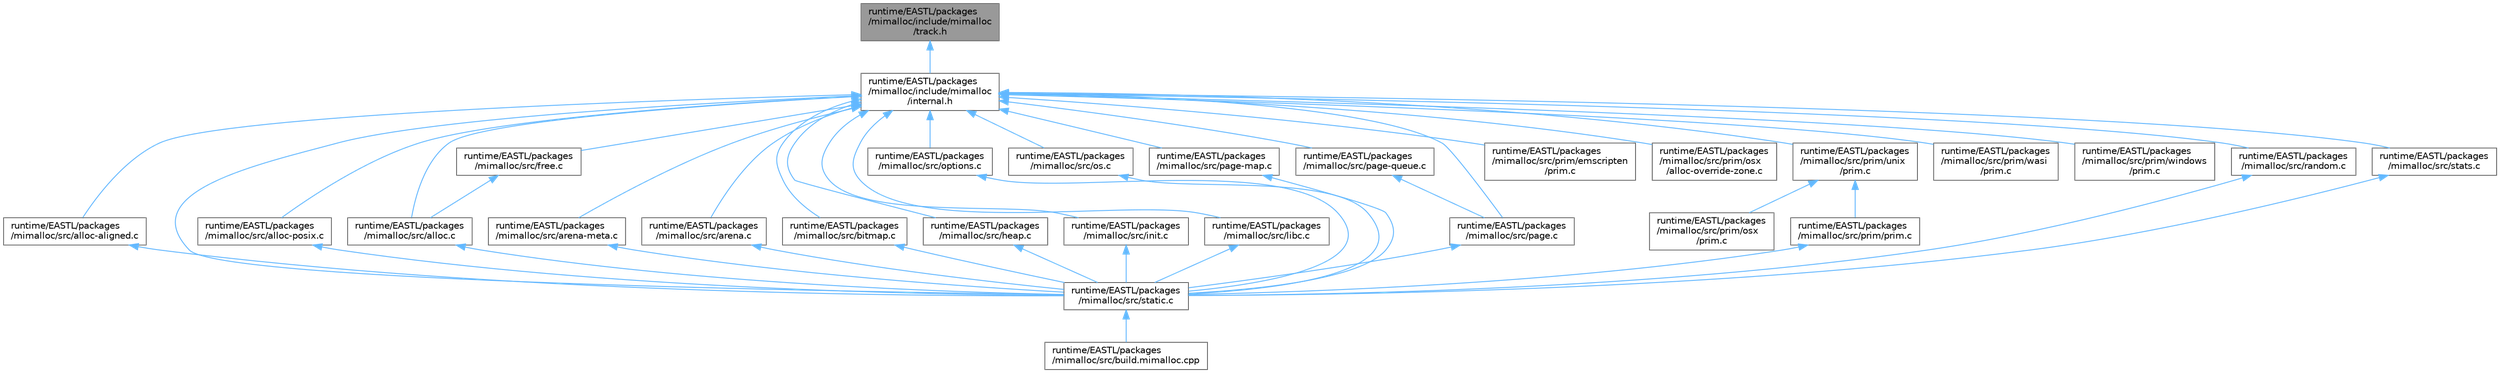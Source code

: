 digraph "runtime/EASTL/packages/mimalloc/include/mimalloc/track.h"
{
 // LATEX_PDF_SIZE
  bgcolor="transparent";
  edge [fontname=Helvetica,fontsize=10,labelfontname=Helvetica,labelfontsize=10];
  node [fontname=Helvetica,fontsize=10,shape=box,height=0.2,width=0.4];
  Node1 [id="Node000001",label="runtime/EASTL/packages\l/mimalloc/include/mimalloc\l/track.h",height=0.2,width=0.4,color="gray40", fillcolor="grey60", style="filled", fontcolor="black",tooltip=" "];
  Node1 -> Node2 [id="edge46_Node000001_Node000002",dir="back",color="steelblue1",style="solid",tooltip=" "];
  Node2 [id="Node000002",label="runtime/EASTL/packages\l/mimalloc/include/mimalloc\l/internal.h",height=0.2,width=0.4,color="grey40", fillcolor="white", style="filled",URL="$_e_a_s_t_l_2packages_2mimalloc_2include_2mimalloc_2internal_8h.html",tooltip=" "];
  Node2 -> Node3 [id="edge47_Node000002_Node000003",dir="back",color="steelblue1",style="solid",tooltip=" "];
  Node3 [id="Node000003",label="runtime/EASTL/packages\l/mimalloc/src/alloc-aligned.c",height=0.2,width=0.4,color="grey40", fillcolor="white", style="filled",URL="$alloc-aligned_8c.html",tooltip=" "];
  Node3 -> Node4 [id="edge48_Node000003_Node000004",dir="back",color="steelblue1",style="solid",tooltip=" "];
  Node4 [id="Node000004",label="runtime/EASTL/packages\l/mimalloc/src/static.c",height=0.2,width=0.4,color="grey40", fillcolor="white", style="filled",URL="$static_8c.html",tooltip=" "];
  Node4 -> Node5 [id="edge49_Node000004_Node000005",dir="back",color="steelblue1",style="solid",tooltip=" "];
  Node5 [id="Node000005",label="runtime/EASTL/packages\l/mimalloc/src/build.mimalloc.cpp",height=0.2,width=0.4,color="grey40", fillcolor="white", style="filled",URL="$build_8mimalloc_8cpp.html",tooltip=" "];
  Node2 -> Node6 [id="edge50_Node000002_Node000006",dir="back",color="steelblue1",style="solid",tooltip=" "];
  Node6 [id="Node000006",label="runtime/EASTL/packages\l/mimalloc/src/alloc-posix.c",height=0.2,width=0.4,color="grey40", fillcolor="white", style="filled",URL="$alloc-posix_8c.html",tooltip=" "];
  Node6 -> Node4 [id="edge51_Node000006_Node000004",dir="back",color="steelblue1",style="solid",tooltip=" "];
  Node2 -> Node7 [id="edge52_Node000002_Node000007",dir="back",color="steelblue1",style="solid",tooltip=" "];
  Node7 [id="Node000007",label="runtime/EASTL/packages\l/mimalloc/src/alloc.c",height=0.2,width=0.4,color="grey40", fillcolor="white", style="filled",URL="$alloc_8c.html",tooltip=" "];
  Node7 -> Node4 [id="edge53_Node000007_Node000004",dir="back",color="steelblue1",style="solid",tooltip=" "];
  Node2 -> Node8 [id="edge54_Node000002_Node000008",dir="back",color="steelblue1",style="solid",tooltip=" "];
  Node8 [id="Node000008",label="runtime/EASTL/packages\l/mimalloc/src/arena-meta.c",height=0.2,width=0.4,color="grey40", fillcolor="white", style="filled",URL="$arena-meta_8c.html",tooltip=" "];
  Node8 -> Node4 [id="edge55_Node000008_Node000004",dir="back",color="steelblue1",style="solid",tooltip=" "];
  Node2 -> Node9 [id="edge56_Node000002_Node000009",dir="back",color="steelblue1",style="solid",tooltip=" "];
  Node9 [id="Node000009",label="runtime/EASTL/packages\l/mimalloc/src/arena.c",height=0.2,width=0.4,color="grey40", fillcolor="white", style="filled",URL="$arena_8c.html",tooltip=" "];
  Node9 -> Node4 [id="edge57_Node000009_Node000004",dir="back",color="steelblue1",style="solid",tooltip=" "];
  Node2 -> Node10 [id="edge58_Node000002_Node000010",dir="back",color="steelblue1",style="solid",tooltip=" "];
  Node10 [id="Node000010",label="runtime/EASTL/packages\l/mimalloc/src/bitmap.c",height=0.2,width=0.4,color="grey40", fillcolor="white", style="filled",URL="$bitmap_8c.html",tooltip=" "];
  Node10 -> Node4 [id="edge59_Node000010_Node000004",dir="back",color="steelblue1",style="solid",tooltip=" "];
  Node2 -> Node11 [id="edge60_Node000002_Node000011",dir="back",color="steelblue1",style="solid",tooltip=" "];
  Node11 [id="Node000011",label="runtime/EASTL/packages\l/mimalloc/src/free.c",height=0.2,width=0.4,color="grey40", fillcolor="white", style="filled",URL="$free_8c.html",tooltip=" "];
  Node11 -> Node7 [id="edge61_Node000011_Node000007",dir="back",color="steelblue1",style="solid",tooltip=" "];
  Node2 -> Node12 [id="edge62_Node000002_Node000012",dir="back",color="steelblue1",style="solid",tooltip=" "];
  Node12 [id="Node000012",label="runtime/EASTL/packages\l/mimalloc/src/heap.c",height=0.2,width=0.4,color="grey40", fillcolor="white", style="filled",URL="$heap_8c.html",tooltip=" "];
  Node12 -> Node4 [id="edge63_Node000012_Node000004",dir="back",color="steelblue1",style="solid",tooltip=" "];
  Node2 -> Node13 [id="edge64_Node000002_Node000013",dir="back",color="steelblue1",style="solid",tooltip=" "];
  Node13 [id="Node000013",label="runtime/EASTL/packages\l/mimalloc/src/init.c",height=0.2,width=0.4,color="grey40", fillcolor="white", style="filled",URL="$_e_a_s_t_l_2packages_2mimalloc_2src_2init_8c.html",tooltip=" "];
  Node13 -> Node4 [id="edge65_Node000013_Node000004",dir="back",color="steelblue1",style="solid",tooltip=" "];
  Node2 -> Node14 [id="edge66_Node000002_Node000014",dir="back",color="steelblue1",style="solid",tooltip=" "];
  Node14 [id="Node000014",label="runtime/EASTL/packages\l/mimalloc/src/libc.c",height=0.2,width=0.4,color="grey40", fillcolor="white", style="filled",URL="$libc_8c.html",tooltip=" "];
  Node14 -> Node4 [id="edge67_Node000014_Node000004",dir="back",color="steelblue1",style="solid",tooltip=" "];
  Node2 -> Node15 [id="edge68_Node000002_Node000015",dir="back",color="steelblue1",style="solid",tooltip=" "];
  Node15 [id="Node000015",label="runtime/EASTL/packages\l/mimalloc/src/options.c",height=0.2,width=0.4,color="grey40", fillcolor="white", style="filled",URL="$options_8c.html",tooltip=" "];
  Node15 -> Node4 [id="edge69_Node000015_Node000004",dir="back",color="steelblue1",style="solid",tooltip=" "];
  Node2 -> Node16 [id="edge70_Node000002_Node000016",dir="back",color="steelblue1",style="solid",tooltip=" "];
  Node16 [id="Node000016",label="runtime/EASTL/packages\l/mimalloc/src/os.c",height=0.2,width=0.4,color="grey40", fillcolor="white", style="filled",URL="$os_8c.html",tooltip=" "];
  Node16 -> Node4 [id="edge71_Node000016_Node000004",dir="back",color="steelblue1",style="solid",tooltip=" "];
  Node2 -> Node17 [id="edge72_Node000002_Node000017",dir="back",color="steelblue1",style="solid",tooltip=" "];
  Node17 [id="Node000017",label="runtime/EASTL/packages\l/mimalloc/src/page-map.c",height=0.2,width=0.4,color="grey40", fillcolor="white", style="filled",URL="$page-map_8c.html",tooltip=" "];
  Node17 -> Node4 [id="edge73_Node000017_Node000004",dir="back",color="steelblue1",style="solid",tooltip=" "];
  Node2 -> Node18 [id="edge74_Node000002_Node000018",dir="back",color="steelblue1",style="solid",tooltip=" "];
  Node18 [id="Node000018",label="runtime/EASTL/packages\l/mimalloc/src/page-queue.c",height=0.2,width=0.4,color="grey40", fillcolor="white", style="filled",URL="$page-queue_8c.html",tooltip=" "];
  Node18 -> Node19 [id="edge75_Node000018_Node000019",dir="back",color="steelblue1",style="solid",tooltip=" "];
  Node19 [id="Node000019",label="runtime/EASTL/packages\l/mimalloc/src/page.c",height=0.2,width=0.4,color="grey40", fillcolor="white", style="filled",URL="$page_8c.html",tooltip=" "];
  Node19 -> Node4 [id="edge76_Node000019_Node000004",dir="back",color="steelblue1",style="solid",tooltip=" "];
  Node2 -> Node19 [id="edge77_Node000002_Node000019",dir="back",color="steelblue1",style="solid",tooltip=" "];
  Node2 -> Node20 [id="edge78_Node000002_Node000020",dir="back",color="steelblue1",style="solid",tooltip=" "];
  Node20 [id="Node000020",label="runtime/EASTL/packages\l/mimalloc/src/prim/emscripten\l/prim.c",height=0.2,width=0.4,color="grey40", fillcolor="white", style="filled",URL="$emscripten_2prim_8c.html",tooltip=" "];
  Node2 -> Node21 [id="edge79_Node000002_Node000021",dir="back",color="steelblue1",style="solid",tooltip=" "];
  Node21 [id="Node000021",label="runtime/EASTL/packages\l/mimalloc/src/prim/osx\l/alloc-override-zone.c",height=0.2,width=0.4,color="grey40", fillcolor="white", style="filled",URL="$alloc-override-zone_8c.html",tooltip=" "];
  Node2 -> Node22 [id="edge80_Node000002_Node000022",dir="back",color="steelblue1",style="solid",tooltip=" "];
  Node22 [id="Node000022",label="runtime/EASTL/packages\l/mimalloc/src/prim/unix\l/prim.c",height=0.2,width=0.4,color="grey40", fillcolor="white", style="filled",URL="$unix_2prim_8c.html",tooltip=" "];
  Node22 -> Node23 [id="edge81_Node000022_Node000023",dir="back",color="steelblue1",style="solid",tooltip=" "];
  Node23 [id="Node000023",label="runtime/EASTL/packages\l/mimalloc/src/prim/osx\l/prim.c",height=0.2,width=0.4,color="grey40", fillcolor="white", style="filled",URL="$osx_2prim_8c.html",tooltip=" "];
  Node22 -> Node24 [id="edge82_Node000022_Node000024",dir="back",color="steelblue1",style="solid",tooltip=" "];
  Node24 [id="Node000024",label="runtime/EASTL/packages\l/mimalloc/src/prim/prim.c",height=0.2,width=0.4,color="grey40", fillcolor="white", style="filled",URL="$prim_8c.html",tooltip=" "];
  Node24 -> Node4 [id="edge83_Node000024_Node000004",dir="back",color="steelblue1",style="solid",tooltip=" "];
  Node2 -> Node25 [id="edge84_Node000002_Node000025",dir="back",color="steelblue1",style="solid",tooltip=" "];
  Node25 [id="Node000025",label="runtime/EASTL/packages\l/mimalloc/src/prim/wasi\l/prim.c",height=0.2,width=0.4,color="grey40", fillcolor="white", style="filled",URL="$wasi_2prim_8c.html",tooltip=" "];
  Node2 -> Node26 [id="edge85_Node000002_Node000026",dir="back",color="steelblue1",style="solid",tooltip=" "];
  Node26 [id="Node000026",label="runtime/EASTL/packages\l/mimalloc/src/prim/windows\l/prim.c",height=0.2,width=0.4,color="grey40", fillcolor="white", style="filled",URL="$windows_2prim_8c.html",tooltip=" "];
  Node2 -> Node27 [id="edge86_Node000002_Node000027",dir="back",color="steelblue1",style="solid",tooltip=" "];
  Node27 [id="Node000027",label="runtime/EASTL/packages\l/mimalloc/src/random.c",height=0.2,width=0.4,color="grey40", fillcolor="white", style="filled",URL="$random_8c.html",tooltip=" "];
  Node27 -> Node4 [id="edge87_Node000027_Node000004",dir="back",color="steelblue1",style="solid",tooltip=" "];
  Node2 -> Node4 [id="edge88_Node000002_Node000004",dir="back",color="steelblue1",style="solid",tooltip=" "];
  Node2 -> Node28 [id="edge89_Node000002_Node000028",dir="back",color="steelblue1",style="solid",tooltip=" "];
  Node28 [id="Node000028",label="runtime/EASTL/packages\l/mimalloc/src/stats.c",height=0.2,width=0.4,color="grey40", fillcolor="white", style="filled",URL="$stats_8c.html",tooltip=" "];
  Node28 -> Node4 [id="edge90_Node000028_Node000004",dir="back",color="steelblue1",style="solid",tooltip=" "];
}

